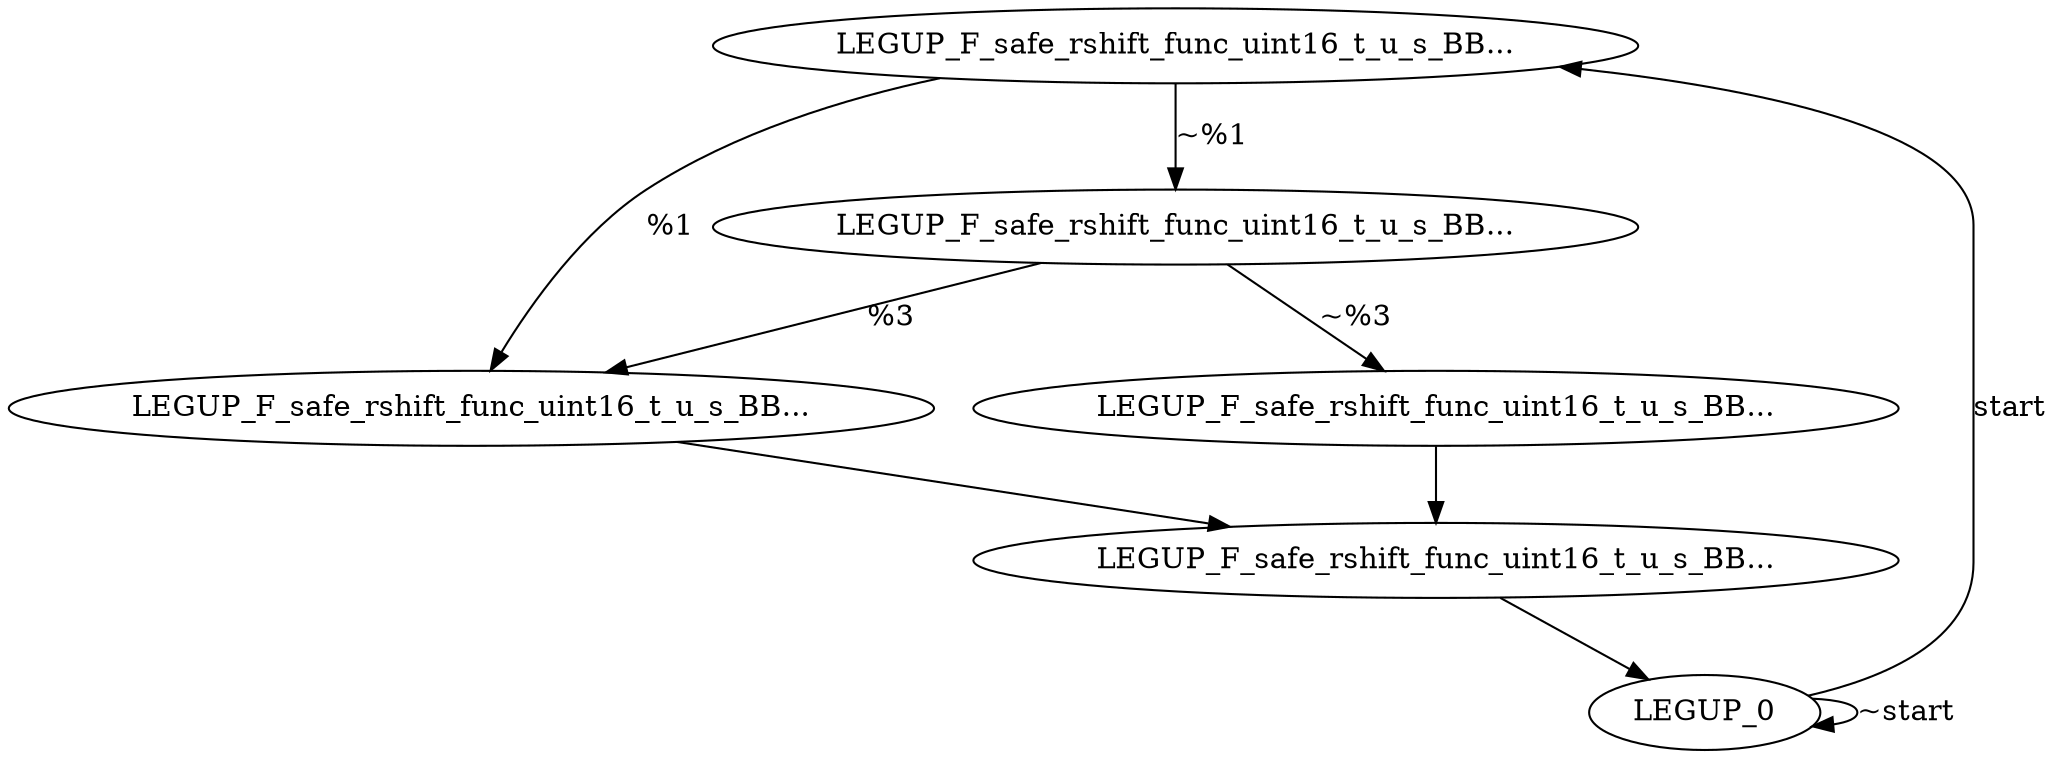 digraph {
Node0x3164de0[label="LEGUP_F_safe_rshift_func_uint16_t_u_s_BB..."];
Node0x3164fc0[label="LEGUP_0"];
Node0x3164fc0 -> Node0x3164de0[label="start"];
Node0x3164fc0 -> Node0x3164fc0[label="~start"];
Node0x3148320[label="LEGUP_F_safe_rshift_func_uint16_t_u_s_BB..."];
Node0x3164de0 -> Node0x3148320[label="%1"];
Node0x3164eb0[label="LEGUP_F_safe_rshift_func_uint16_t_u_s_BB..."];
Node0x3164de0 -> Node0x3164eb0[label="~%1"];
Node0x3164eb0 -> Node0x3148320[label="%3"];
Node0x3148470[label="LEGUP_F_safe_rshift_func_uint16_t_u_s_BB..."];
Node0x3164eb0 -> Node0x3148470[label="~%3"];
Node0x3147460[label="LEGUP_F_safe_rshift_func_uint16_t_u_s_BB..."];
Node0x3148320 -> Node0x3147460;
Node0x3148470 -> Node0x3147460;
Node0x3147460 -> Node0x3164fc0;
}
